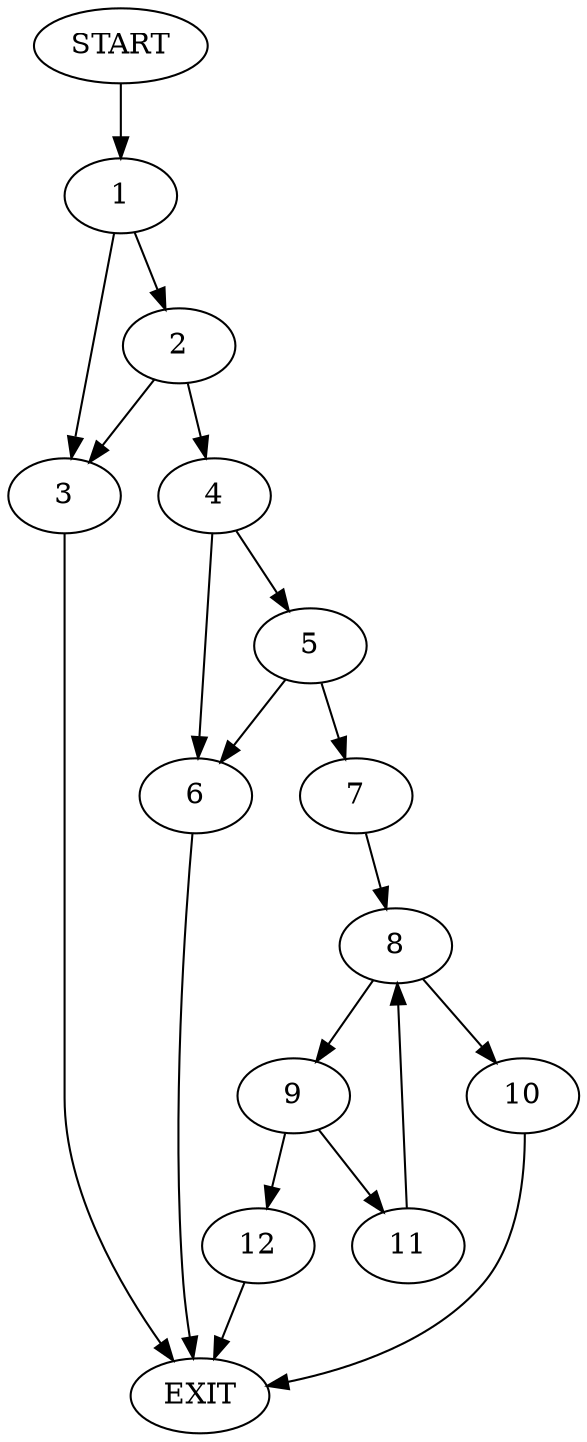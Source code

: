 digraph {
0 [label="START"]
13 [label="EXIT"]
0 -> 1
1 -> 2
1 -> 3
3 -> 13
2 -> 3
2 -> 4
4 -> 5
4 -> 6
5 -> 7
5 -> 6
6 -> 13
7 -> 8
8 -> 9
8 -> 10
9 -> 11
9 -> 12
10 -> 13
12 -> 13
11 -> 8
}
